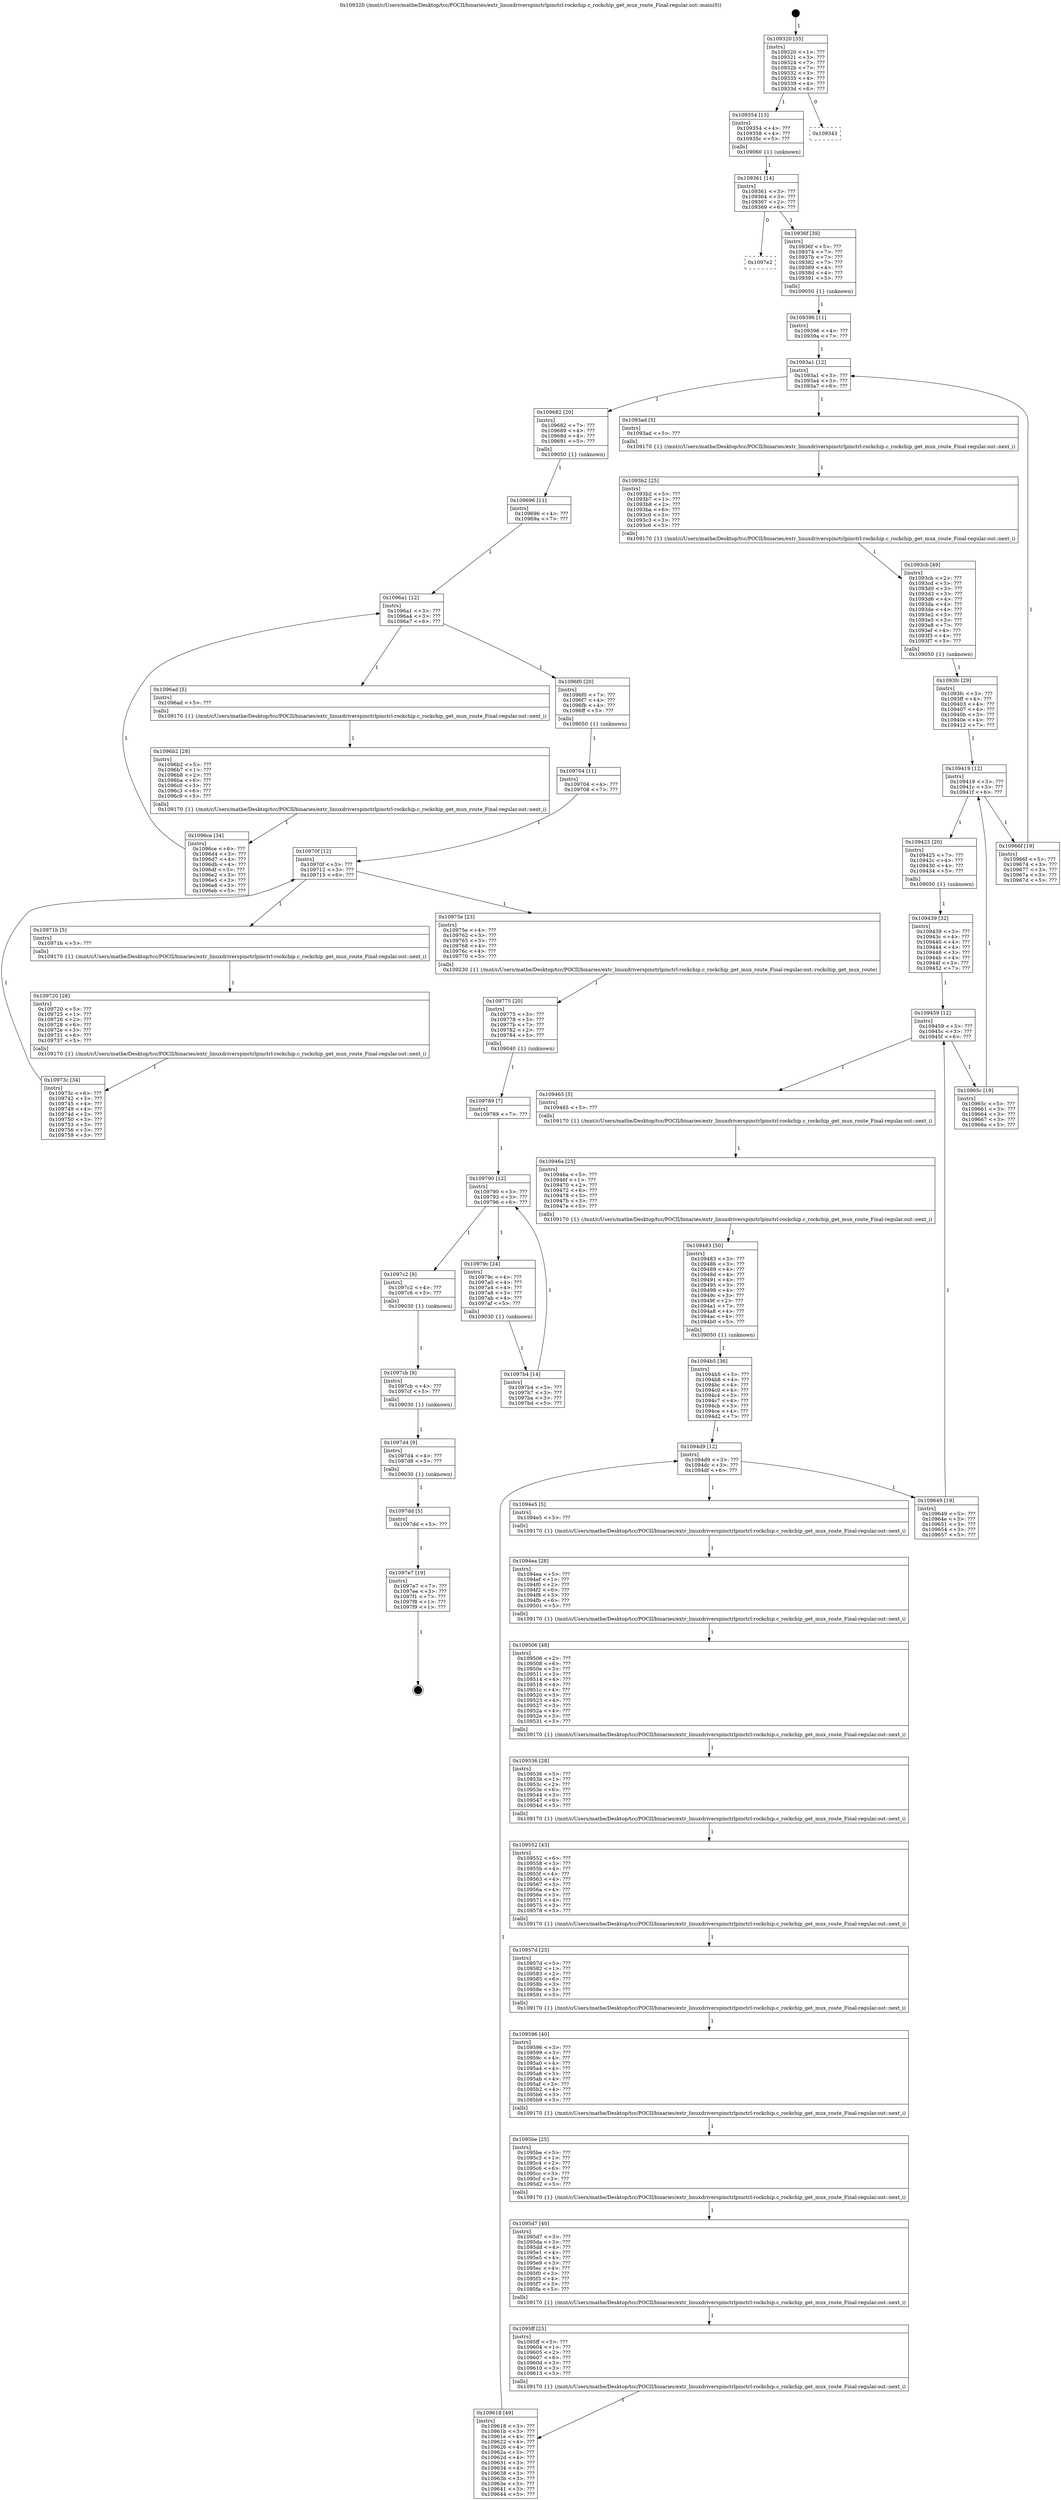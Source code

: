 digraph "0x109320" {
  label = "0x109320 (/mnt/c/Users/mathe/Desktop/tcc/POCII/binaries/extr_linuxdriverspinctrlpinctrl-rockchip.c_rockchip_get_mux_route_Final-regular.out::main(0))"
  labelloc = "t"
  node[shape=record]

  Entry [label="",width=0.3,height=0.3,shape=circle,fillcolor=black,style=filled]
  "0x109320" [label="{
     0x109320 [35]\l
     | [instrs]\l
     &nbsp;&nbsp;0x109320 \<+1\>: ???\l
     &nbsp;&nbsp;0x109321 \<+3\>: ???\l
     &nbsp;&nbsp;0x109324 \<+7\>: ???\l
     &nbsp;&nbsp;0x10932b \<+7\>: ???\l
     &nbsp;&nbsp;0x109332 \<+3\>: ???\l
     &nbsp;&nbsp;0x109335 \<+4\>: ???\l
     &nbsp;&nbsp;0x109339 \<+4\>: ???\l
     &nbsp;&nbsp;0x10933d \<+6\>: ???\l
  }"]
  "0x109354" [label="{
     0x109354 [13]\l
     | [instrs]\l
     &nbsp;&nbsp;0x109354 \<+4\>: ???\l
     &nbsp;&nbsp;0x109358 \<+4\>: ???\l
     &nbsp;&nbsp;0x10935c \<+5\>: ???\l
     | [calls]\l
     &nbsp;&nbsp;0x109060 \{1\} (unknown)\l
  }"]
  "0x109343" [label="{
     0x109343\l
  }", style=dashed]
  "0x109361" [label="{
     0x109361 [14]\l
     | [instrs]\l
     &nbsp;&nbsp;0x109361 \<+3\>: ???\l
     &nbsp;&nbsp;0x109364 \<+3\>: ???\l
     &nbsp;&nbsp;0x109367 \<+2\>: ???\l
     &nbsp;&nbsp;0x109369 \<+6\>: ???\l
  }"]
  "0x1097e2" [label="{
     0x1097e2\l
  }", style=dashed]
  "0x10936f" [label="{
     0x10936f [39]\l
     | [instrs]\l
     &nbsp;&nbsp;0x10936f \<+5\>: ???\l
     &nbsp;&nbsp;0x109374 \<+7\>: ???\l
     &nbsp;&nbsp;0x10937b \<+7\>: ???\l
     &nbsp;&nbsp;0x109382 \<+7\>: ???\l
     &nbsp;&nbsp;0x109389 \<+4\>: ???\l
     &nbsp;&nbsp;0x10938d \<+4\>: ???\l
     &nbsp;&nbsp;0x109391 \<+5\>: ???\l
     | [calls]\l
     &nbsp;&nbsp;0x109050 \{1\} (unknown)\l
  }"]
  Exit [label="",width=0.3,height=0.3,shape=circle,fillcolor=black,style=filled,peripheries=2]
  "0x1093a1" [label="{
     0x1093a1 [12]\l
     | [instrs]\l
     &nbsp;&nbsp;0x1093a1 \<+3\>: ???\l
     &nbsp;&nbsp;0x1093a4 \<+3\>: ???\l
     &nbsp;&nbsp;0x1093a7 \<+6\>: ???\l
  }"]
  "0x109682" [label="{
     0x109682 [20]\l
     | [instrs]\l
     &nbsp;&nbsp;0x109682 \<+7\>: ???\l
     &nbsp;&nbsp;0x109689 \<+4\>: ???\l
     &nbsp;&nbsp;0x10968d \<+4\>: ???\l
     &nbsp;&nbsp;0x109691 \<+5\>: ???\l
     | [calls]\l
     &nbsp;&nbsp;0x109050 \{1\} (unknown)\l
  }"]
  "0x1093ad" [label="{
     0x1093ad [5]\l
     | [instrs]\l
     &nbsp;&nbsp;0x1093ad \<+5\>: ???\l
     | [calls]\l
     &nbsp;&nbsp;0x109170 \{1\} (/mnt/c/Users/mathe/Desktop/tcc/POCII/binaries/extr_linuxdriverspinctrlpinctrl-rockchip.c_rockchip_get_mux_route_Final-regular.out::next_i)\l
  }"]
  "0x1093b2" [label="{
     0x1093b2 [25]\l
     | [instrs]\l
     &nbsp;&nbsp;0x1093b2 \<+5\>: ???\l
     &nbsp;&nbsp;0x1093b7 \<+1\>: ???\l
     &nbsp;&nbsp;0x1093b8 \<+2\>: ???\l
     &nbsp;&nbsp;0x1093ba \<+6\>: ???\l
     &nbsp;&nbsp;0x1093c0 \<+3\>: ???\l
     &nbsp;&nbsp;0x1093c3 \<+3\>: ???\l
     &nbsp;&nbsp;0x1093c6 \<+5\>: ???\l
     | [calls]\l
     &nbsp;&nbsp;0x109170 \{1\} (/mnt/c/Users/mathe/Desktop/tcc/POCII/binaries/extr_linuxdriverspinctrlpinctrl-rockchip.c_rockchip_get_mux_route_Final-regular.out::next_i)\l
  }"]
  "0x1093cb" [label="{
     0x1093cb [49]\l
     | [instrs]\l
     &nbsp;&nbsp;0x1093cb \<+2\>: ???\l
     &nbsp;&nbsp;0x1093cd \<+3\>: ???\l
     &nbsp;&nbsp;0x1093d0 \<+3\>: ???\l
     &nbsp;&nbsp;0x1093d3 \<+3\>: ???\l
     &nbsp;&nbsp;0x1093d6 \<+4\>: ???\l
     &nbsp;&nbsp;0x1093da \<+4\>: ???\l
     &nbsp;&nbsp;0x1093de \<+4\>: ???\l
     &nbsp;&nbsp;0x1093e2 \<+3\>: ???\l
     &nbsp;&nbsp;0x1093e5 \<+3\>: ???\l
     &nbsp;&nbsp;0x1093e8 \<+7\>: ???\l
     &nbsp;&nbsp;0x1093ef \<+4\>: ???\l
     &nbsp;&nbsp;0x1093f3 \<+4\>: ???\l
     &nbsp;&nbsp;0x1093f7 \<+5\>: ???\l
     | [calls]\l
     &nbsp;&nbsp;0x109050 \{1\} (unknown)\l
  }"]
  "0x109419" [label="{
     0x109419 [12]\l
     | [instrs]\l
     &nbsp;&nbsp;0x109419 \<+3\>: ???\l
     &nbsp;&nbsp;0x10941c \<+3\>: ???\l
     &nbsp;&nbsp;0x10941f \<+6\>: ???\l
  }"]
  "0x10966f" [label="{
     0x10966f [19]\l
     | [instrs]\l
     &nbsp;&nbsp;0x10966f \<+5\>: ???\l
     &nbsp;&nbsp;0x109674 \<+3\>: ???\l
     &nbsp;&nbsp;0x109677 \<+3\>: ???\l
     &nbsp;&nbsp;0x10967a \<+3\>: ???\l
     &nbsp;&nbsp;0x10967d \<+5\>: ???\l
  }"]
  "0x109425" [label="{
     0x109425 [20]\l
     | [instrs]\l
     &nbsp;&nbsp;0x109425 \<+7\>: ???\l
     &nbsp;&nbsp;0x10942c \<+4\>: ???\l
     &nbsp;&nbsp;0x109430 \<+4\>: ???\l
     &nbsp;&nbsp;0x109434 \<+5\>: ???\l
     | [calls]\l
     &nbsp;&nbsp;0x109050 \{1\} (unknown)\l
  }"]
  "0x109459" [label="{
     0x109459 [12]\l
     | [instrs]\l
     &nbsp;&nbsp;0x109459 \<+3\>: ???\l
     &nbsp;&nbsp;0x10945c \<+3\>: ???\l
     &nbsp;&nbsp;0x10945f \<+6\>: ???\l
  }"]
  "0x10965c" [label="{
     0x10965c [19]\l
     | [instrs]\l
     &nbsp;&nbsp;0x10965c \<+5\>: ???\l
     &nbsp;&nbsp;0x109661 \<+3\>: ???\l
     &nbsp;&nbsp;0x109664 \<+3\>: ???\l
     &nbsp;&nbsp;0x109667 \<+3\>: ???\l
     &nbsp;&nbsp;0x10966a \<+5\>: ???\l
  }"]
  "0x109465" [label="{
     0x109465 [5]\l
     | [instrs]\l
     &nbsp;&nbsp;0x109465 \<+5\>: ???\l
     | [calls]\l
     &nbsp;&nbsp;0x109170 \{1\} (/mnt/c/Users/mathe/Desktop/tcc/POCII/binaries/extr_linuxdriverspinctrlpinctrl-rockchip.c_rockchip_get_mux_route_Final-regular.out::next_i)\l
  }"]
  "0x10946a" [label="{
     0x10946a [25]\l
     | [instrs]\l
     &nbsp;&nbsp;0x10946a \<+5\>: ???\l
     &nbsp;&nbsp;0x10946f \<+1\>: ???\l
     &nbsp;&nbsp;0x109470 \<+2\>: ???\l
     &nbsp;&nbsp;0x109472 \<+6\>: ???\l
     &nbsp;&nbsp;0x109478 \<+3\>: ???\l
     &nbsp;&nbsp;0x10947b \<+3\>: ???\l
     &nbsp;&nbsp;0x10947e \<+5\>: ???\l
     | [calls]\l
     &nbsp;&nbsp;0x109170 \{1\} (/mnt/c/Users/mathe/Desktop/tcc/POCII/binaries/extr_linuxdriverspinctrlpinctrl-rockchip.c_rockchip_get_mux_route_Final-regular.out::next_i)\l
  }"]
  "0x109483" [label="{
     0x109483 [50]\l
     | [instrs]\l
     &nbsp;&nbsp;0x109483 \<+3\>: ???\l
     &nbsp;&nbsp;0x109486 \<+3\>: ???\l
     &nbsp;&nbsp;0x109489 \<+4\>: ???\l
     &nbsp;&nbsp;0x10948d \<+4\>: ???\l
     &nbsp;&nbsp;0x109491 \<+4\>: ???\l
     &nbsp;&nbsp;0x109495 \<+3\>: ???\l
     &nbsp;&nbsp;0x109498 \<+4\>: ???\l
     &nbsp;&nbsp;0x10949c \<+3\>: ???\l
     &nbsp;&nbsp;0x10949f \<+2\>: ???\l
     &nbsp;&nbsp;0x1094a1 \<+7\>: ???\l
     &nbsp;&nbsp;0x1094a8 \<+4\>: ???\l
     &nbsp;&nbsp;0x1094ac \<+4\>: ???\l
     &nbsp;&nbsp;0x1094b0 \<+5\>: ???\l
     | [calls]\l
     &nbsp;&nbsp;0x109050 \{1\} (unknown)\l
  }"]
  "0x1094d9" [label="{
     0x1094d9 [12]\l
     | [instrs]\l
     &nbsp;&nbsp;0x1094d9 \<+3\>: ???\l
     &nbsp;&nbsp;0x1094dc \<+3\>: ???\l
     &nbsp;&nbsp;0x1094df \<+6\>: ???\l
  }"]
  "0x109649" [label="{
     0x109649 [19]\l
     | [instrs]\l
     &nbsp;&nbsp;0x109649 \<+5\>: ???\l
     &nbsp;&nbsp;0x10964e \<+3\>: ???\l
     &nbsp;&nbsp;0x109651 \<+3\>: ???\l
     &nbsp;&nbsp;0x109654 \<+3\>: ???\l
     &nbsp;&nbsp;0x109657 \<+5\>: ???\l
  }"]
  "0x1094e5" [label="{
     0x1094e5 [5]\l
     | [instrs]\l
     &nbsp;&nbsp;0x1094e5 \<+5\>: ???\l
     | [calls]\l
     &nbsp;&nbsp;0x109170 \{1\} (/mnt/c/Users/mathe/Desktop/tcc/POCII/binaries/extr_linuxdriverspinctrlpinctrl-rockchip.c_rockchip_get_mux_route_Final-regular.out::next_i)\l
  }"]
  "0x1094ea" [label="{
     0x1094ea [28]\l
     | [instrs]\l
     &nbsp;&nbsp;0x1094ea \<+5\>: ???\l
     &nbsp;&nbsp;0x1094ef \<+1\>: ???\l
     &nbsp;&nbsp;0x1094f0 \<+2\>: ???\l
     &nbsp;&nbsp;0x1094f2 \<+6\>: ???\l
     &nbsp;&nbsp;0x1094f8 \<+3\>: ???\l
     &nbsp;&nbsp;0x1094fb \<+6\>: ???\l
     &nbsp;&nbsp;0x109501 \<+5\>: ???\l
     | [calls]\l
     &nbsp;&nbsp;0x109170 \{1\} (/mnt/c/Users/mathe/Desktop/tcc/POCII/binaries/extr_linuxdriverspinctrlpinctrl-rockchip.c_rockchip_get_mux_route_Final-regular.out::next_i)\l
  }"]
  "0x109506" [label="{
     0x109506 [48]\l
     | [instrs]\l
     &nbsp;&nbsp;0x109506 \<+2\>: ???\l
     &nbsp;&nbsp;0x109508 \<+6\>: ???\l
     &nbsp;&nbsp;0x10950e \<+3\>: ???\l
     &nbsp;&nbsp;0x109511 \<+3\>: ???\l
     &nbsp;&nbsp;0x109514 \<+4\>: ???\l
     &nbsp;&nbsp;0x109518 \<+4\>: ???\l
     &nbsp;&nbsp;0x10951c \<+4\>: ???\l
     &nbsp;&nbsp;0x109520 \<+3\>: ???\l
     &nbsp;&nbsp;0x109523 \<+4\>: ???\l
     &nbsp;&nbsp;0x109527 \<+3\>: ???\l
     &nbsp;&nbsp;0x10952a \<+4\>: ???\l
     &nbsp;&nbsp;0x10952e \<+3\>: ???\l
     &nbsp;&nbsp;0x109531 \<+5\>: ???\l
     | [calls]\l
     &nbsp;&nbsp;0x109170 \{1\} (/mnt/c/Users/mathe/Desktop/tcc/POCII/binaries/extr_linuxdriverspinctrlpinctrl-rockchip.c_rockchip_get_mux_route_Final-regular.out::next_i)\l
  }"]
  "0x109536" [label="{
     0x109536 [28]\l
     | [instrs]\l
     &nbsp;&nbsp;0x109536 \<+5\>: ???\l
     &nbsp;&nbsp;0x10953b \<+1\>: ???\l
     &nbsp;&nbsp;0x10953c \<+2\>: ???\l
     &nbsp;&nbsp;0x10953e \<+6\>: ???\l
     &nbsp;&nbsp;0x109544 \<+3\>: ???\l
     &nbsp;&nbsp;0x109547 \<+6\>: ???\l
     &nbsp;&nbsp;0x10954d \<+5\>: ???\l
     | [calls]\l
     &nbsp;&nbsp;0x109170 \{1\} (/mnt/c/Users/mathe/Desktop/tcc/POCII/binaries/extr_linuxdriverspinctrlpinctrl-rockchip.c_rockchip_get_mux_route_Final-regular.out::next_i)\l
  }"]
  "0x109552" [label="{
     0x109552 [43]\l
     | [instrs]\l
     &nbsp;&nbsp;0x109552 \<+6\>: ???\l
     &nbsp;&nbsp;0x109558 \<+3\>: ???\l
     &nbsp;&nbsp;0x10955b \<+4\>: ???\l
     &nbsp;&nbsp;0x10955f \<+4\>: ???\l
     &nbsp;&nbsp;0x109563 \<+4\>: ???\l
     &nbsp;&nbsp;0x109567 \<+3\>: ???\l
     &nbsp;&nbsp;0x10956a \<+4\>: ???\l
     &nbsp;&nbsp;0x10956e \<+3\>: ???\l
     &nbsp;&nbsp;0x109571 \<+4\>: ???\l
     &nbsp;&nbsp;0x109575 \<+3\>: ???\l
     &nbsp;&nbsp;0x109578 \<+5\>: ???\l
     | [calls]\l
     &nbsp;&nbsp;0x109170 \{1\} (/mnt/c/Users/mathe/Desktop/tcc/POCII/binaries/extr_linuxdriverspinctrlpinctrl-rockchip.c_rockchip_get_mux_route_Final-regular.out::next_i)\l
  }"]
  "0x10957d" [label="{
     0x10957d [25]\l
     | [instrs]\l
     &nbsp;&nbsp;0x10957d \<+5\>: ???\l
     &nbsp;&nbsp;0x109582 \<+1\>: ???\l
     &nbsp;&nbsp;0x109583 \<+2\>: ???\l
     &nbsp;&nbsp;0x109585 \<+6\>: ???\l
     &nbsp;&nbsp;0x10958b \<+3\>: ???\l
     &nbsp;&nbsp;0x10958e \<+3\>: ???\l
     &nbsp;&nbsp;0x109591 \<+5\>: ???\l
     | [calls]\l
     &nbsp;&nbsp;0x109170 \{1\} (/mnt/c/Users/mathe/Desktop/tcc/POCII/binaries/extr_linuxdriverspinctrlpinctrl-rockchip.c_rockchip_get_mux_route_Final-regular.out::next_i)\l
  }"]
  "0x109596" [label="{
     0x109596 [40]\l
     | [instrs]\l
     &nbsp;&nbsp;0x109596 \<+3\>: ???\l
     &nbsp;&nbsp;0x109599 \<+3\>: ???\l
     &nbsp;&nbsp;0x10959c \<+4\>: ???\l
     &nbsp;&nbsp;0x1095a0 \<+4\>: ???\l
     &nbsp;&nbsp;0x1095a4 \<+4\>: ???\l
     &nbsp;&nbsp;0x1095a8 \<+3\>: ???\l
     &nbsp;&nbsp;0x1095ab \<+4\>: ???\l
     &nbsp;&nbsp;0x1095af \<+3\>: ???\l
     &nbsp;&nbsp;0x1095b2 \<+4\>: ???\l
     &nbsp;&nbsp;0x1095b6 \<+3\>: ???\l
     &nbsp;&nbsp;0x1095b9 \<+5\>: ???\l
     | [calls]\l
     &nbsp;&nbsp;0x109170 \{1\} (/mnt/c/Users/mathe/Desktop/tcc/POCII/binaries/extr_linuxdriverspinctrlpinctrl-rockchip.c_rockchip_get_mux_route_Final-regular.out::next_i)\l
  }"]
  "0x1095be" [label="{
     0x1095be [25]\l
     | [instrs]\l
     &nbsp;&nbsp;0x1095be \<+5\>: ???\l
     &nbsp;&nbsp;0x1095c3 \<+1\>: ???\l
     &nbsp;&nbsp;0x1095c4 \<+2\>: ???\l
     &nbsp;&nbsp;0x1095c6 \<+6\>: ???\l
     &nbsp;&nbsp;0x1095cc \<+3\>: ???\l
     &nbsp;&nbsp;0x1095cf \<+3\>: ???\l
     &nbsp;&nbsp;0x1095d2 \<+5\>: ???\l
     | [calls]\l
     &nbsp;&nbsp;0x109170 \{1\} (/mnt/c/Users/mathe/Desktop/tcc/POCII/binaries/extr_linuxdriverspinctrlpinctrl-rockchip.c_rockchip_get_mux_route_Final-regular.out::next_i)\l
  }"]
  "0x1095d7" [label="{
     0x1095d7 [40]\l
     | [instrs]\l
     &nbsp;&nbsp;0x1095d7 \<+3\>: ???\l
     &nbsp;&nbsp;0x1095da \<+3\>: ???\l
     &nbsp;&nbsp;0x1095dd \<+4\>: ???\l
     &nbsp;&nbsp;0x1095e1 \<+4\>: ???\l
     &nbsp;&nbsp;0x1095e5 \<+4\>: ???\l
     &nbsp;&nbsp;0x1095e9 \<+3\>: ???\l
     &nbsp;&nbsp;0x1095ec \<+4\>: ???\l
     &nbsp;&nbsp;0x1095f0 \<+3\>: ???\l
     &nbsp;&nbsp;0x1095f3 \<+4\>: ???\l
     &nbsp;&nbsp;0x1095f7 \<+3\>: ???\l
     &nbsp;&nbsp;0x1095fa \<+5\>: ???\l
     | [calls]\l
     &nbsp;&nbsp;0x109170 \{1\} (/mnt/c/Users/mathe/Desktop/tcc/POCII/binaries/extr_linuxdriverspinctrlpinctrl-rockchip.c_rockchip_get_mux_route_Final-regular.out::next_i)\l
  }"]
  "0x1095ff" [label="{
     0x1095ff [25]\l
     | [instrs]\l
     &nbsp;&nbsp;0x1095ff \<+5\>: ???\l
     &nbsp;&nbsp;0x109604 \<+1\>: ???\l
     &nbsp;&nbsp;0x109605 \<+2\>: ???\l
     &nbsp;&nbsp;0x109607 \<+6\>: ???\l
     &nbsp;&nbsp;0x10960d \<+3\>: ???\l
     &nbsp;&nbsp;0x109610 \<+3\>: ???\l
     &nbsp;&nbsp;0x109613 \<+5\>: ???\l
     | [calls]\l
     &nbsp;&nbsp;0x109170 \{1\} (/mnt/c/Users/mathe/Desktop/tcc/POCII/binaries/extr_linuxdriverspinctrlpinctrl-rockchip.c_rockchip_get_mux_route_Final-regular.out::next_i)\l
  }"]
  "0x109618" [label="{
     0x109618 [49]\l
     | [instrs]\l
     &nbsp;&nbsp;0x109618 \<+3\>: ???\l
     &nbsp;&nbsp;0x10961b \<+3\>: ???\l
     &nbsp;&nbsp;0x10961e \<+4\>: ???\l
     &nbsp;&nbsp;0x109622 \<+4\>: ???\l
     &nbsp;&nbsp;0x109626 \<+4\>: ???\l
     &nbsp;&nbsp;0x10962a \<+3\>: ???\l
     &nbsp;&nbsp;0x10962d \<+4\>: ???\l
     &nbsp;&nbsp;0x109631 \<+3\>: ???\l
     &nbsp;&nbsp;0x109634 \<+4\>: ???\l
     &nbsp;&nbsp;0x109638 \<+3\>: ???\l
     &nbsp;&nbsp;0x10963b \<+3\>: ???\l
     &nbsp;&nbsp;0x10963e \<+3\>: ???\l
     &nbsp;&nbsp;0x109641 \<+3\>: ???\l
     &nbsp;&nbsp;0x109644 \<+5\>: ???\l
  }"]
  "0x1094b5" [label="{
     0x1094b5 [36]\l
     | [instrs]\l
     &nbsp;&nbsp;0x1094b5 \<+3\>: ???\l
     &nbsp;&nbsp;0x1094b8 \<+4\>: ???\l
     &nbsp;&nbsp;0x1094bc \<+4\>: ???\l
     &nbsp;&nbsp;0x1094c0 \<+4\>: ???\l
     &nbsp;&nbsp;0x1094c4 \<+3\>: ???\l
     &nbsp;&nbsp;0x1094c7 \<+4\>: ???\l
     &nbsp;&nbsp;0x1094cb \<+3\>: ???\l
     &nbsp;&nbsp;0x1094ce \<+4\>: ???\l
     &nbsp;&nbsp;0x1094d2 \<+7\>: ???\l
  }"]
  "0x1097e7" [label="{
     0x1097e7 [19]\l
     | [instrs]\l
     &nbsp;&nbsp;0x1097e7 \<+7\>: ???\l
     &nbsp;&nbsp;0x1097ee \<+3\>: ???\l
     &nbsp;&nbsp;0x1097f1 \<+7\>: ???\l
     &nbsp;&nbsp;0x1097f8 \<+1\>: ???\l
     &nbsp;&nbsp;0x1097f9 \<+1\>: ???\l
  }"]
  "0x109439" [label="{
     0x109439 [32]\l
     | [instrs]\l
     &nbsp;&nbsp;0x109439 \<+3\>: ???\l
     &nbsp;&nbsp;0x10943c \<+4\>: ???\l
     &nbsp;&nbsp;0x109440 \<+4\>: ???\l
     &nbsp;&nbsp;0x109444 \<+4\>: ???\l
     &nbsp;&nbsp;0x109448 \<+3\>: ???\l
     &nbsp;&nbsp;0x10944b \<+4\>: ???\l
     &nbsp;&nbsp;0x10944f \<+3\>: ???\l
     &nbsp;&nbsp;0x109452 \<+7\>: ???\l
  }"]
  "0x1097dd" [label="{
     0x1097dd [5]\l
     | [instrs]\l
     &nbsp;&nbsp;0x1097dd \<+5\>: ???\l
  }"]
  "0x1093fc" [label="{
     0x1093fc [29]\l
     | [instrs]\l
     &nbsp;&nbsp;0x1093fc \<+3\>: ???\l
     &nbsp;&nbsp;0x1093ff \<+4\>: ???\l
     &nbsp;&nbsp;0x109403 \<+4\>: ???\l
     &nbsp;&nbsp;0x109407 \<+4\>: ???\l
     &nbsp;&nbsp;0x10940b \<+3\>: ???\l
     &nbsp;&nbsp;0x10940e \<+4\>: ???\l
     &nbsp;&nbsp;0x109412 \<+7\>: ???\l
  }"]
  "0x1097d4" [label="{
     0x1097d4 [9]\l
     | [instrs]\l
     &nbsp;&nbsp;0x1097d4 \<+4\>: ???\l
     &nbsp;&nbsp;0x1097d8 \<+5\>: ???\l
     | [calls]\l
     &nbsp;&nbsp;0x109030 \{1\} (unknown)\l
  }"]
  "0x109396" [label="{
     0x109396 [11]\l
     | [instrs]\l
     &nbsp;&nbsp;0x109396 \<+4\>: ???\l
     &nbsp;&nbsp;0x10939a \<+7\>: ???\l
  }"]
  "0x1096a1" [label="{
     0x1096a1 [12]\l
     | [instrs]\l
     &nbsp;&nbsp;0x1096a1 \<+3\>: ???\l
     &nbsp;&nbsp;0x1096a4 \<+3\>: ???\l
     &nbsp;&nbsp;0x1096a7 \<+6\>: ???\l
  }"]
  "0x1096f0" [label="{
     0x1096f0 [20]\l
     | [instrs]\l
     &nbsp;&nbsp;0x1096f0 \<+7\>: ???\l
     &nbsp;&nbsp;0x1096f7 \<+4\>: ???\l
     &nbsp;&nbsp;0x1096fb \<+4\>: ???\l
     &nbsp;&nbsp;0x1096ff \<+5\>: ???\l
     | [calls]\l
     &nbsp;&nbsp;0x109050 \{1\} (unknown)\l
  }"]
  "0x1096ad" [label="{
     0x1096ad [5]\l
     | [instrs]\l
     &nbsp;&nbsp;0x1096ad \<+5\>: ???\l
     | [calls]\l
     &nbsp;&nbsp;0x109170 \{1\} (/mnt/c/Users/mathe/Desktop/tcc/POCII/binaries/extr_linuxdriverspinctrlpinctrl-rockchip.c_rockchip_get_mux_route_Final-regular.out::next_i)\l
  }"]
  "0x1096b2" [label="{
     0x1096b2 [28]\l
     | [instrs]\l
     &nbsp;&nbsp;0x1096b2 \<+5\>: ???\l
     &nbsp;&nbsp;0x1096b7 \<+1\>: ???\l
     &nbsp;&nbsp;0x1096b8 \<+2\>: ???\l
     &nbsp;&nbsp;0x1096ba \<+6\>: ???\l
     &nbsp;&nbsp;0x1096c0 \<+3\>: ???\l
     &nbsp;&nbsp;0x1096c3 \<+6\>: ???\l
     &nbsp;&nbsp;0x1096c9 \<+5\>: ???\l
     | [calls]\l
     &nbsp;&nbsp;0x109170 \{1\} (/mnt/c/Users/mathe/Desktop/tcc/POCII/binaries/extr_linuxdriverspinctrlpinctrl-rockchip.c_rockchip_get_mux_route_Final-regular.out::next_i)\l
  }"]
  "0x1096ce" [label="{
     0x1096ce [34]\l
     | [instrs]\l
     &nbsp;&nbsp;0x1096ce \<+6\>: ???\l
     &nbsp;&nbsp;0x1096d4 \<+3\>: ???\l
     &nbsp;&nbsp;0x1096d7 \<+4\>: ???\l
     &nbsp;&nbsp;0x1096db \<+4\>: ???\l
     &nbsp;&nbsp;0x1096df \<+3\>: ???\l
     &nbsp;&nbsp;0x1096e2 \<+3\>: ???\l
     &nbsp;&nbsp;0x1096e5 \<+3\>: ???\l
     &nbsp;&nbsp;0x1096e8 \<+3\>: ???\l
     &nbsp;&nbsp;0x1096eb \<+5\>: ???\l
  }"]
  "0x109696" [label="{
     0x109696 [11]\l
     | [instrs]\l
     &nbsp;&nbsp;0x109696 \<+4\>: ???\l
     &nbsp;&nbsp;0x10969a \<+7\>: ???\l
  }"]
  "0x10970f" [label="{
     0x10970f [12]\l
     | [instrs]\l
     &nbsp;&nbsp;0x10970f \<+3\>: ???\l
     &nbsp;&nbsp;0x109712 \<+3\>: ???\l
     &nbsp;&nbsp;0x109715 \<+6\>: ???\l
  }"]
  "0x10975e" [label="{
     0x10975e [23]\l
     | [instrs]\l
     &nbsp;&nbsp;0x10975e \<+4\>: ???\l
     &nbsp;&nbsp;0x109762 \<+3\>: ???\l
     &nbsp;&nbsp;0x109765 \<+3\>: ???\l
     &nbsp;&nbsp;0x109768 \<+4\>: ???\l
     &nbsp;&nbsp;0x10976c \<+4\>: ???\l
     &nbsp;&nbsp;0x109770 \<+5\>: ???\l
     | [calls]\l
     &nbsp;&nbsp;0x109230 \{1\} (/mnt/c/Users/mathe/Desktop/tcc/POCII/binaries/extr_linuxdriverspinctrlpinctrl-rockchip.c_rockchip_get_mux_route_Final-regular.out::rockchip_get_mux_route)\l
  }"]
  "0x10971b" [label="{
     0x10971b [5]\l
     | [instrs]\l
     &nbsp;&nbsp;0x10971b \<+5\>: ???\l
     | [calls]\l
     &nbsp;&nbsp;0x109170 \{1\} (/mnt/c/Users/mathe/Desktop/tcc/POCII/binaries/extr_linuxdriverspinctrlpinctrl-rockchip.c_rockchip_get_mux_route_Final-regular.out::next_i)\l
  }"]
  "0x109720" [label="{
     0x109720 [28]\l
     | [instrs]\l
     &nbsp;&nbsp;0x109720 \<+5\>: ???\l
     &nbsp;&nbsp;0x109725 \<+1\>: ???\l
     &nbsp;&nbsp;0x109726 \<+2\>: ???\l
     &nbsp;&nbsp;0x109728 \<+6\>: ???\l
     &nbsp;&nbsp;0x10972e \<+3\>: ???\l
     &nbsp;&nbsp;0x109731 \<+6\>: ???\l
     &nbsp;&nbsp;0x109737 \<+5\>: ???\l
     | [calls]\l
     &nbsp;&nbsp;0x109170 \{1\} (/mnt/c/Users/mathe/Desktop/tcc/POCII/binaries/extr_linuxdriverspinctrlpinctrl-rockchip.c_rockchip_get_mux_route_Final-regular.out::next_i)\l
  }"]
  "0x10973c" [label="{
     0x10973c [34]\l
     | [instrs]\l
     &nbsp;&nbsp;0x10973c \<+6\>: ???\l
     &nbsp;&nbsp;0x109742 \<+3\>: ???\l
     &nbsp;&nbsp;0x109745 \<+4\>: ???\l
     &nbsp;&nbsp;0x109749 \<+4\>: ???\l
     &nbsp;&nbsp;0x10974d \<+3\>: ???\l
     &nbsp;&nbsp;0x109750 \<+3\>: ???\l
     &nbsp;&nbsp;0x109753 \<+3\>: ???\l
     &nbsp;&nbsp;0x109756 \<+3\>: ???\l
     &nbsp;&nbsp;0x109759 \<+5\>: ???\l
  }"]
  "0x109704" [label="{
     0x109704 [11]\l
     | [instrs]\l
     &nbsp;&nbsp;0x109704 \<+4\>: ???\l
     &nbsp;&nbsp;0x109708 \<+7\>: ???\l
  }"]
  "0x109775" [label="{
     0x109775 [20]\l
     | [instrs]\l
     &nbsp;&nbsp;0x109775 \<+3\>: ???\l
     &nbsp;&nbsp;0x109778 \<+3\>: ???\l
     &nbsp;&nbsp;0x10977b \<+7\>: ???\l
     &nbsp;&nbsp;0x109782 \<+2\>: ???\l
     &nbsp;&nbsp;0x109784 \<+5\>: ???\l
     | [calls]\l
     &nbsp;&nbsp;0x109040 \{1\} (unknown)\l
  }"]
  "0x109790" [label="{
     0x109790 [12]\l
     | [instrs]\l
     &nbsp;&nbsp;0x109790 \<+3\>: ???\l
     &nbsp;&nbsp;0x109793 \<+3\>: ???\l
     &nbsp;&nbsp;0x109796 \<+6\>: ???\l
  }"]
  "0x1097c2" [label="{
     0x1097c2 [9]\l
     | [instrs]\l
     &nbsp;&nbsp;0x1097c2 \<+4\>: ???\l
     &nbsp;&nbsp;0x1097c6 \<+5\>: ???\l
     | [calls]\l
     &nbsp;&nbsp;0x109030 \{1\} (unknown)\l
  }"]
  "0x10979c" [label="{
     0x10979c [24]\l
     | [instrs]\l
     &nbsp;&nbsp;0x10979c \<+4\>: ???\l
     &nbsp;&nbsp;0x1097a0 \<+4\>: ???\l
     &nbsp;&nbsp;0x1097a4 \<+4\>: ???\l
     &nbsp;&nbsp;0x1097a8 \<+3\>: ???\l
     &nbsp;&nbsp;0x1097ab \<+4\>: ???\l
     &nbsp;&nbsp;0x1097af \<+5\>: ???\l
     | [calls]\l
     &nbsp;&nbsp;0x109030 \{1\} (unknown)\l
  }"]
  "0x1097b4" [label="{
     0x1097b4 [14]\l
     | [instrs]\l
     &nbsp;&nbsp;0x1097b4 \<+3\>: ???\l
     &nbsp;&nbsp;0x1097b7 \<+3\>: ???\l
     &nbsp;&nbsp;0x1097ba \<+3\>: ???\l
     &nbsp;&nbsp;0x1097bd \<+5\>: ???\l
  }"]
  "0x109789" [label="{
     0x109789 [7]\l
     | [instrs]\l
     &nbsp;&nbsp;0x109789 \<+7\>: ???\l
  }"]
  "0x1097cb" [label="{
     0x1097cb [9]\l
     | [instrs]\l
     &nbsp;&nbsp;0x1097cb \<+4\>: ???\l
     &nbsp;&nbsp;0x1097cf \<+5\>: ???\l
     | [calls]\l
     &nbsp;&nbsp;0x109030 \{1\} (unknown)\l
  }"]
  Entry -> "0x109320" [label=" 1"]
  "0x109320" -> "0x109354" [label=" 1"]
  "0x109320" -> "0x109343" [label=" 0"]
  "0x109354" -> "0x109361" [label=" 1"]
  "0x109361" -> "0x1097e2" [label=" 0"]
  "0x109361" -> "0x10936f" [label=" 1"]
  "0x1097e7" -> Exit [label=" 1"]
  "0x10936f" -> "0x109396" [label=" 1"]
  "0x1093a1" -> "0x109682" [label=" 1"]
  "0x1093a1" -> "0x1093ad" [label=" 1"]
  "0x1093ad" -> "0x1093b2" [label=" 1"]
  "0x1093b2" -> "0x1093cb" [label=" 1"]
  "0x1093cb" -> "0x1093fc" [label=" 1"]
  "0x109419" -> "0x10966f" [label=" 1"]
  "0x109419" -> "0x109425" [label=" 1"]
  "0x109425" -> "0x109439" [label=" 1"]
  "0x109459" -> "0x10965c" [label=" 1"]
  "0x109459" -> "0x109465" [label=" 1"]
  "0x109465" -> "0x10946a" [label=" 1"]
  "0x10946a" -> "0x109483" [label=" 1"]
  "0x109483" -> "0x1094b5" [label=" 1"]
  "0x1094d9" -> "0x109649" [label=" 1"]
  "0x1094d9" -> "0x1094e5" [label=" 1"]
  "0x1094e5" -> "0x1094ea" [label=" 1"]
  "0x1094ea" -> "0x109506" [label=" 1"]
  "0x109506" -> "0x109536" [label=" 1"]
  "0x109536" -> "0x109552" [label=" 1"]
  "0x109552" -> "0x10957d" [label=" 1"]
  "0x10957d" -> "0x109596" [label=" 1"]
  "0x109596" -> "0x1095be" [label=" 1"]
  "0x1095be" -> "0x1095d7" [label=" 1"]
  "0x1095d7" -> "0x1095ff" [label=" 1"]
  "0x1095ff" -> "0x109618" [label=" 1"]
  "0x1094b5" -> "0x1094d9" [label=" 1"]
  "0x109618" -> "0x1094d9" [label=" 1"]
  "0x1097dd" -> "0x1097e7" [label=" 1"]
  "0x109439" -> "0x109459" [label=" 1"]
  "0x109649" -> "0x109459" [label=" 1"]
  "0x1097d4" -> "0x1097dd" [label=" 1"]
  "0x1093fc" -> "0x109419" [label=" 1"]
  "0x10965c" -> "0x109419" [label=" 1"]
  "0x1097cb" -> "0x1097d4" [label=" 1"]
  "0x109396" -> "0x1093a1" [label=" 1"]
  "0x10966f" -> "0x1093a1" [label=" 1"]
  "0x109682" -> "0x109696" [label=" 1"]
  "0x1096a1" -> "0x1096f0" [label=" 1"]
  "0x1096a1" -> "0x1096ad" [label=" 1"]
  "0x1096ad" -> "0x1096b2" [label=" 1"]
  "0x1096b2" -> "0x1096ce" [label=" 1"]
  "0x109696" -> "0x1096a1" [label=" 1"]
  "0x1096ce" -> "0x1096a1" [label=" 1"]
  "0x1096f0" -> "0x109704" [label=" 1"]
  "0x10970f" -> "0x10975e" [label=" 1"]
  "0x10970f" -> "0x10971b" [label=" 1"]
  "0x10971b" -> "0x109720" [label=" 1"]
  "0x109720" -> "0x10973c" [label=" 1"]
  "0x109704" -> "0x10970f" [label=" 1"]
  "0x10973c" -> "0x10970f" [label=" 1"]
  "0x10975e" -> "0x109775" [label=" 1"]
  "0x109775" -> "0x109789" [label=" 1"]
  "0x109790" -> "0x1097c2" [label=" 1"]
  "0x109790" -> "0x10979c" [label=" 1"]
  "0x10979c" -> "0x1097b4" [label=" 1"]
  "0x109789" -> "0x109790" [label=" 1"]
  "0x1097b4" -> "0x109790" [label=" 1"]
  "0x1097c2" -> "0x1097cb" [label=" 1"]
}
